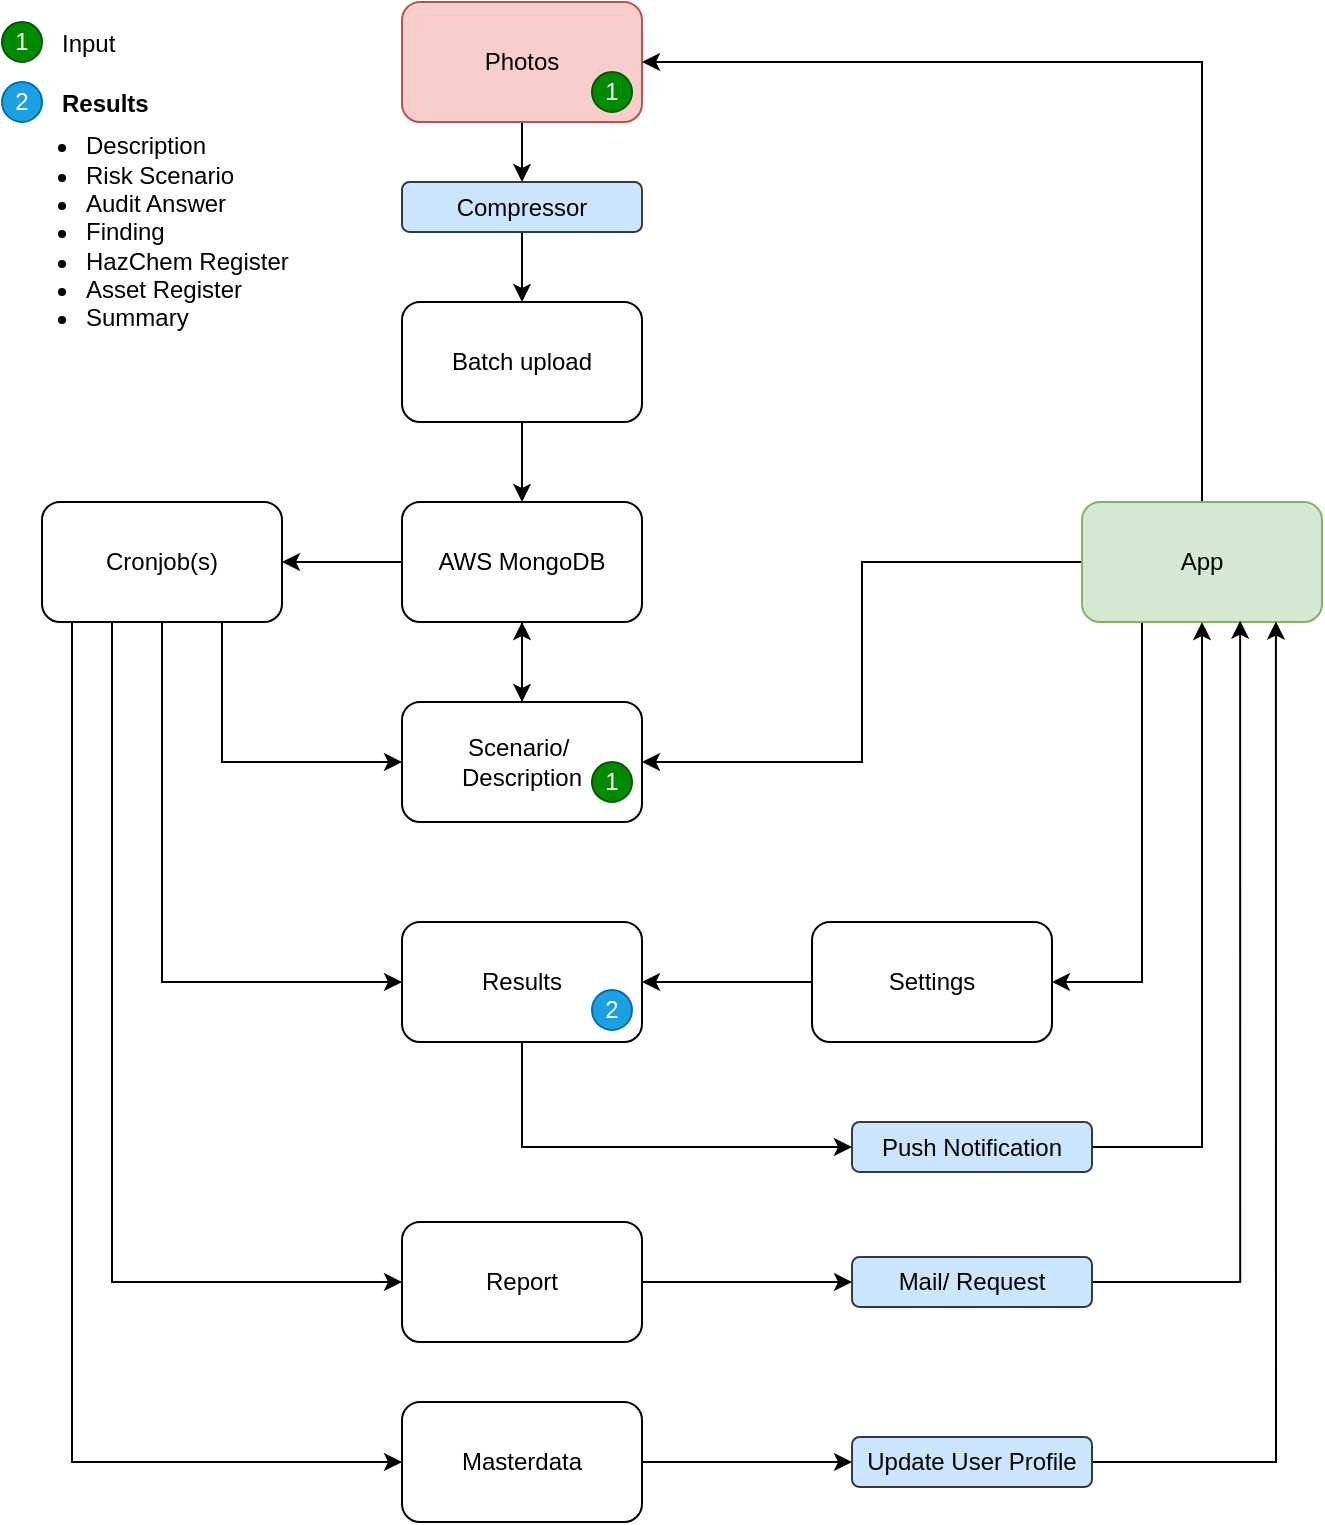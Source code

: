 <mxfile version="24.4.9" type="github">
  <diagram name="Page-1" id="k_aOBrfTD1fjt1JlveB1">
    <mxGraphModel dx="2864" dy="884" grid="1" gridSize="10" guides="1" tooltips="1" connect="1" arrows="1" fold="1" page="1" pageScale="1" pageWidth="850" pageHeight="1100" math="0" shadow="0">
      <root>
        <mxCell id="0" />
        <mxCell id="1" parent="0" />
        <mxCell id="Obm0xwAy0lFi44I8HFgi-16" value="" style="edgeStyle=orthogonalEdgeStyle;rounded=0;orthogonalLoop=1;jettySize=auto;html=1;" edge="1" parent="1" source="Wuknd4n4-xYCcDOv8qRE-1" target="Obm0xwAy0lFi44I8HFgi-15">
          <mxGeometry relative="1" as="geometry" />
        </mxCell>
        <mxCell id="Wuknd4n4-xYCcDOv8qRE-1" value="Photos" style="rounded=1;whiteSpace=wrap;html=1;fillColor=#f8cecc;strokeColor=#b85450;" parent="1" vertex="1">
          <mxGeometry x="-565" y="50" width="120" height="60" as="geometry" />
        </mxCell>
        <mxCell id="Wuknd4n4-xYCcDOv8qRE-7" value="" style="edgeStyle=orthogonalEdgeStyle;rounded=0;orthogonalLoop=1;jettySize=auto;html=1;" parent="1" source="Wuknd4n4-xYCcDOv8qRE-2" target="Wuknd4n4-xYCcDOv8qRE-4" edge="1">
          <mxGeometry relative="1" as="geometry" />
        </mxCell>
        <mxCell id="Wuknd4n4-xYCcDOv8qRE-2" value="Batch upload" style="rounded=1;whiteSpace=wrap;html=1;" parent="1" vertex="1">
          <mxGeometry x="-565" y="200" width="120" height="60" as="geometry" />
        </mxCell>
        <mxCell id="Wuknd4n4-xYCcDOv8qRE-16" value="" style="edgeStyle=orthogonalEdgeStyle;rounded=0;orthogonalLoop=1;jettySize=auto;html=1;" parent="1" source="Wuknd4n4-xYCcDOv8qRE-4" target="Wuknd4n4-xYCcDOv8qRE-5" edge="1">
          <mxGeometry relative="1" as="geometry" />
        </mxCell>
        <mxCell id="Obm0xwAy0lFi44I8HFgi-7" value="" style="edgeStyle=orthogonalEdgeStyle;rounded=0;orthogonalLoop=1;jettySize=auto;html=1;" edge="1" parent="1" source="Wuknd4n4-xYCcDOv8qRE-4" target="Obm0xwAy0lFi44I8HFgi-1">
          <mxGeometry relative="1" as="geometry" />
        </mxCell>
        <mxCell id="Wuknd4n4-xYCcDOv8qRE-4" value="AWS MongoDB" style="rounded=1;whiteSpace=wrap;html=1;" parent="1" vertex="1">
          <mxGeometry x="-565" y="300" width="120" height="60" as="geometry" />
        </mxCell>
        <mxCell id="Wuknd4n4-xYCcDOv8qRE-15" style="edgeStyle=orthogonalEdgeStyle;rounded=0;orthogonalLoop=1;jettySize=auto;html=1;entryX=0;entryY=0.5;entryDx=0;entryDy=0;exitX=0.5;exitY=1;exitDx=0;exitDy=0;" parent="1" source="Wuknd4n4-xYCcDOv8qRE-5" target="Wuknd4n4-xYCcDOv8qRE-8" edge="1">
          <mxGeometry relative="1" as="geometry" />
        </mxCell>
        <mxCell id="Obm0xwAy0lFi44I8HFgi-22" style="edgeStyle=orthogonalEdgeStyle;rounded=0;orthogonalLoop=1;jettySize=auto;html=1;entryX=0;entryY=0.5;entryDx=0;entryDy=0;" edge="1" parent="1" target="Obm0xwAy0lFi44I8HFgi-21">
          <mxGeometry relative="1" as="geometry">
            <mxPoint x="-710" y="360" as="sourcePoint" />
            <Array as="points">
              <mxPoint x="-710" y="690" />
            </Array>
          </mxGeometry>
        </mxCell>
        <mxCell id="Obm0xwAy0lFi44I8HFgi-27" style="edgeStyle=orthogonalEdgeStyle;rounded=0;orthogonalLoop=1;jettySize=auto;html=1;entryX=0;entryY=0.5;entryDx=0;entryDy=0;exitX=0.125;exitY=1.001;exitDx=0;exitDy=0;exitPerimeter=0;" edge="1" parent="1" source="Wuknd4n4-xYCcDOv8qRE-5" target="Wuknd4n4-xYCcDOv8qRE-19">
          <mxGeometry relative="1" as="geometry" />
        </mxCell>
        <mxCell id="Obm0xwAy0lFi44I8HFgi-32" style="edgeStyle=orthogonalEdgeStyle;rounded=0;orthogonalLoop=1;jettySize=auto;html=1;entryX=0;entryY=0.5;entryDx=0;entryDy=0;exitX=0.75;exitY=1;exitDx=0;exitDy=0;" edge="1" parent="1" source="Wuknd4n4-xYCcDOv8qRE-5" target="Obm0xwAy0lFi44I8HFgi-1">
          <mxGeometry relative="1" as="geometry" />
        </mxCell>
        <mxCell id="Wuknd4n4-xYCcDOv8qRE-5" value="Cronjob(s)" style="rounded=1;whiteSpace=wrap;html=1;" parent="1" vertex="1">
          <mxGeometry x="-745" y="300" width="120" height="60" as="geometry" />
        </mxCell>
        <mxCell id="Obm0xwAy0lFi44I8HFgi-19" style="edgeStyle=orthogonalEdgeStyle;rounded=0;orthogonalLoop=1;jettySize=auto;html=1;entryX=0;entryY=0.5;entryDx=0;entryDy=0;exitX=0.5;exitY=1;exitDx=0;exitDy=0;" edge="1" parent="1" source="Wuknd4n4-xYCcDOv8qRE-8" target="Obm0xwAy0lFi44I8HFgi-18">
          <mxGeometry relative="1" as="geometry" />
        </mxCell>
        <mxCell id="Wuknd4n4-xYCcDOv8qRE-8" value="Results" style="rounded=1;whiteSpace=wrap;html=1;" parent="1" vertex="1">
          <mxGeometry x="-565" y="510" width="120" height="60" as="geometry" />
        </mxCell>
        <mxCell id="Wuknd4n4-xYCcDOv8qRE-12" value="" style="edgeStyle=orthogonalEdgeStyle;rounded=0;orthogonalLoop=1;jettySize=auto;html=1;exitX=0.5;exitY=0;exitDx=0;exitDy=0;entryX=1;entryY=0.5;entryDx=0;entryDy=0;" parent="1" source="Wuknd4n4-xYCcDOv8qRE-11" target="Wuknd4n4-xYCcDOv8qRE-1" edge="1">
          <mxGeometry relative="1" as="geometry" />
        </mxCell>
        <mxCell id="Obm0xwAy0lFi44I8HFgi-3" style="edgeStyle=orthogonalEdgeStyle;rounded=0;orthogonalLoop=1;jettySize=auto;html=1;entryX=1;entryY=0.5;entryDx=0;entryDy=0;exitX=0.25;exitY=1;exitDx=0;exitDy=0;" edge="1" parent="1" source="Wuknd4n4-xYCcDOv8qRE-11" target="Wuknd4n4-xYCcDOv8qRE-17">
          <mxGeometry relative="1" as="geometry" />
        </mxCell>
        <mxCell id="Obm0xwAy0lFi44I8HFgi-4" style="edgeStyle=orthogonalEdgeStyle;rounded=0;orthogonalLoop=1;jettySize=auto;html=1;entryX=1;entryY=0.5;entryDx=0;entryDy=0;" edge="1" parent="1" source="Wuknd4n4-xYCcDOv8qRE-11" target="Obm0xwAy0lFi44I8HFgi-1">
          <mxGeometry relative="1" as="geometry" />
        </mxCell>
        <mxCell id="Wuknd4n4-xYCcDOv8qRE-11" value="App" style="rounded=1;whiteSpace=wrap;html=1;fillColor=#d5e8d4;strokeColor=#82b366;" parent="1" vertex="1">
          <mxGeometry x="-225" y="300" width="120" height="60" as="geometry" />
        </mxCell>
        <mxCell id="Obm0xwAy0lFi44I8HFgi-2" value="" style="edgeStyle=orthogonalEdgeStyle;rounded=0;orthogonalLoop=1;jettySize=auto;html=1;" edge="1" parent="1" source="Wuknd4n4-xYCcDOv8qRE-17" target="Wuknd4n4-xYCcDOv8qRE-8">
          <mxGeometry relative="1" as="geometry" />
        </mxCell>
        <mxCell id="Wuknd4n4-xYCcDOv8qRE-17" value="Settings" style="rounded=1;whiteSpace=wrap;html=1;" parent="1" vertex="1">
          <mxGeometry x="-360" y="510" width="120" height="60" as="geometry" />
        </mxCell>
        <mxCell id="Wuknd4n4-xYCcDOv8qRE-19" value="Masterdata" style="rounded=1;whiteSpace=wrap;html=1;" parent="1" vertex="1">
          <mxGeometry x="-565" y="750" width="120" height="60" as="geometry" />
        </mxCell>
        <mxCell id="Obm0xwAy0lFi44I8HFgi-6" value="" style="edgeStyle=orthogonalEdgeStyle;rounded=0;orthogonalLoop=1;jettySize=auto;html=1;" edge="1" parent="1" source="Obm0xwAy0lFi44I8HFgi-1" target="Wuknd4n4-xYCcDOv8qRE-4">
          <mxGeometry relative="1" as="geometry" />
        </mxCell>
        <mxCell id="Obm0xwAy0lFi44I8HFgi-1" value="Scenario/&amp;nbsp;&lt;div&gt;Description&lt;/div&gt;" style="rounded=1;whiteSpace=wrap;html=1;" vertex="1" parent="1">
          <mxGeometry x="-565" y="400" width="120" height="60" as="geometry" />
        </mxCell>
        <mxCell id="Obm0xwAy0lFi44I8HFgi-8" value="1" style="ellipse;whiteSpace=wrap;html=1;aspect=fixed;fillColor=#008a00;strokeColor=#005700;fontColor=#ffffff;" vertex="1" parent="1">
          <mxGeometry x="-765" y="60" width="20" height="20" as="geometry" />
        </mxCell>
        <mxCell id="Obm0xwAy0lFi44I8HFgi-9" value="Input" style="text;html=1;align=left;verticalAlign=middle;whiteSpace=wrap;rounded=0;" vertex="1" parent="1">
          <mxGeometry x="-737" y="56" width="60" height="30" as="geometry" />
        </mxCell>
        <mxCell id="Obm0xwAy0lFi44I8HFgi-10" value="1" style="ellipse;whiteSpace=wrap;html=1;aspect=fixed;fillColor=#008a00;strokeColor=#005700;fontColor=#ffffff;" vertex="1" parent="1">
          <mxGeometry x="-470" y="85" width="20" height="20" as="geometry" />
        </mxCell>
        <mxCell id="Obm0xwAy0lFi44I8HFgi-11" value="1" style="ellipse;whiteSpace=wrap;html=1;aspect=fixed;fillColor=#008a00;strokeColor=#005700;fontColor=#ffffff;" vertex="1" parent="1">
          <mxGeometry x="-470" y="430" width="20" height="20" as="geometry" />
        </mxCell>
        <mxCell id="Obm0xwAy0lFi44I8HFgi-12" value="2" style="ellipse;whiteSpace=wrap;html=1;aspect=fixed;fillColor=#1ba1e2;strokeColor=#006EAF;fontColor=#ffffff;" vertex="1" parent="1">
          <mxGeometry x="-765" y="90" width="20" height="20" as="geometry" />
        </mxCell>
        <mxCell id="Obm0xwAy0lFi44I8HFgi-13" value="Results" style="text;html=1;align=left;verticalAlign=middle;whiteSpace=wrap;rounded=0;fontStyle=1" vertex="1" parent="1">
          <mxGeometry x="-737" y="86" width="60" height="30" as="geometry" />
        </mxCell>
        <mxCell id="Obm0xwAy0lFi44I8HFgi-14" value="&lt;ul&gt;&lt;li&gt;Description&lt;/li&gt;&lt;li&gt;Risk Scenario&lt;/li&gt;&lt;li&gt;Audit Answer&lt;/li&gt;&lt;li&gt;Finding&lt;/li&gt;&lt;li&gt;HazChem Register&lt;/li&gt;&lt;li&gt;Asset Register&lt;/li&gt;&lt;li&gt;Summary&lt;/li&gt;&lt;/ul&gt;" style="text;html=1;align=left;verticalAlign=middle;whiteSpace=wrap;rounded=0;" vertex="1" parent="1">
          <mxGeometry x="-765" y="150" width="207" height="30" as="geometry" />
        </mxCell>
        <mxCell id="Obm0xwAy0lFi44I8HFgi-17" value="" style="edgeStyle=orthogonalEdgeStyle;rounded=0;orthogonalLoop=1;jettySize=auto;html=1;" edge="1" parent="1" source="Obm0xwAy0lFi44I8HFgi-15" target="Wuknd4n4-xYCcDOv8qRE-2">
          <mxGeometry relative="1" as="geometry" />
        </mxCell>
        <mxCell id="Obm0xwAy0lFi44I8HFgi-15" value="Compressor" style="rounded=1;whiteSpace=wrap;html=1;fillColor=#cce5ff;strokeColor=#36393d;" vertex="1" parent="1">
          <mxGeometry x="-565" y="140" width="120" height="25" as="geometry" />
        </mxCell>
        <mxCell id="Obm0xwAy0lFi44I8HFgi-20" style="edgeStyle=orthogonalEdgeStyle;rounded=0;orthogonalLoop=1;jettySize=auto;html=1;entryX=0.5;entryY=1;entryDx=0;entryDy=0;exitX=1;exitY=0.5;exitDx=0;exitDy=0;" edge="1" parent="1" source="Obm0xwAy0lFi44I8HFgi-18" target="Wuknd4n4-xYCcDOv8qRE-11">
          <mxGeometry relative="1" as="geometry" />
        </mxCell>
        <mxCell id="Obm0xwAy0lFi44I8HFgi-18" value="Push Notification" style="rounded=1;whiteSpace=wrap;html=1;fillColor=#cce5ff;strokeColor=#36393d;" vertex="1" parent="1">
          <mxGeometry x="-340" y="610" width="120" height="25" as="geometry" />
        </mxCell>
        <mxCell id="Obm0xwAy0lFi44I8HFgi-23" style="edgeStyle=orthogonalEdgeStyle;rounded=0;orthogonalLoop=1;jettySize=auto;html=1;entryX=0.659;entryY=0.989;entryDx=0;entryDy=0;exitX=1;exitY=0.5;exitDx=0;exitDy=0;entryPerimeter=0;" edge="1" parent="1" source="Obm0xwAy0lFi44I8HFgi-24" target="Wuknd4n4-xYCcDOv8qRE-11">
          <mxGeometry relative="1" as="geometry" />
        </mxCell>
        <mxCell id="Obm0xwAy0lFi44I8HFgi-21" value="Report" style="rounded=1;whiteSpace=wrap;html=1;" vertex="1" parent="1">
          <mxGeometry x="-565" y="660" width="120" height="60" as="geometry" />
        </mxCell>
        <mxCell id="Obm0xwAy0lFi44I8HFgi-25" value="" style="edgeStyle=orthogonalEdgeStyle;rounded=0;orthogonalLoop=1;jettySize=auto;html=1;entryX=0;entryY=0.5;entryDx=0;entryDy=0;" edge="1" parent="1" source="Obm0xwAy0lFi44I8HFgi-21" target="Obm0xwAy0lFi44I8HFgi-24">
          <mxGeometry relative="1" as="geometry">
            <mxPoint x="-445" y="690" as="sourcePoint" />
            <mxPoint x="-135" y="360" as="targetPoint" />
          </mxGeometry>
        </mxCell>
        <mxCell id="Obm0xwAy0lFi44I8HFgi-24" value="Mail/ Request" style="rounded=1;whiteSpace=wrap;html=1;fillColor=#cce5ff;strokeColor=#36393d;" vertex="1" parent="1">
          <mxGeometry x="-340" y="677.5" width="120" height="25" as="geometry" />
        </mxCell>
        <mxCell id="Obm0xwAy0lFi44I8HFgi-28" style="edgeStyle=orthogonalEdgeStyle;rounded=0;orthogonalLoop=1;jettySize=auto;html=1;entryX=0.808;entryY=0.996;entryDx=0;entryDy=0;entryPerimeter=0;exitX=1;exitY=0.5;exitDx=0;exitDy=0;" edge="1" parent="1" source="Obm0xwAy0lFi44I8HFgi-30" target="Wuknd4n4-xYCcDOv8qRE-11">
          <mxGeometry relative="1" as="geometry" />
        </mxCell>
        <mxCell id="Obm0xwAy0lFi44I8HFgi-29" value="2" style="ellipse;whiteSpace=wrap;html=1;aspect=fixed;fillColor=#1ba1e2;strokeColor=#006EAF;fontColor=#ffffff;" vertex="1" parent="1">
          <mxGeometry x="-470" y="544" width="20" height="20" as="geometry" />
        </mxCell>
        <mxCell id="Obm0xwAy0lFi44I8HFgi-31" value="" style="edgeStyle=orthogonalEdgeStyle;rounded=0;orthogonalLoop=1;jettySize=auto;html=1;entryX=0;entryY=0.5;entryDx=0;entryDy=0;" edge="1" parent="1" source="Wuknd4n4-xYCcDOv8qRE-19" target="Obm0xwAy0lFi44I8HFgi-30">
          <mxGeometry relative="1" as="geometry">
            <mxPoint x="-445" y="780" as="sourcePoint" />
            <mxPoint x="-128" y="360" as="targetPoint" />
          </mxGeometry>
        </mxCell>
        <mxCell id="Obm0xwAy0lFi44I8HFgi-30" value="Update User Profile" style="rounded=1;whiteSpace=wrap;html=1;fillColor=#cce5ff;strokeColor=#36393d;" vertex="1" parent="1">
          <mxGeometry x="-340" y="767.5" width="120" height="25" as="geometry" />
        </mxCell>
      </root>
    </mxGraphModel>
  </diagram>
</mxfile>
